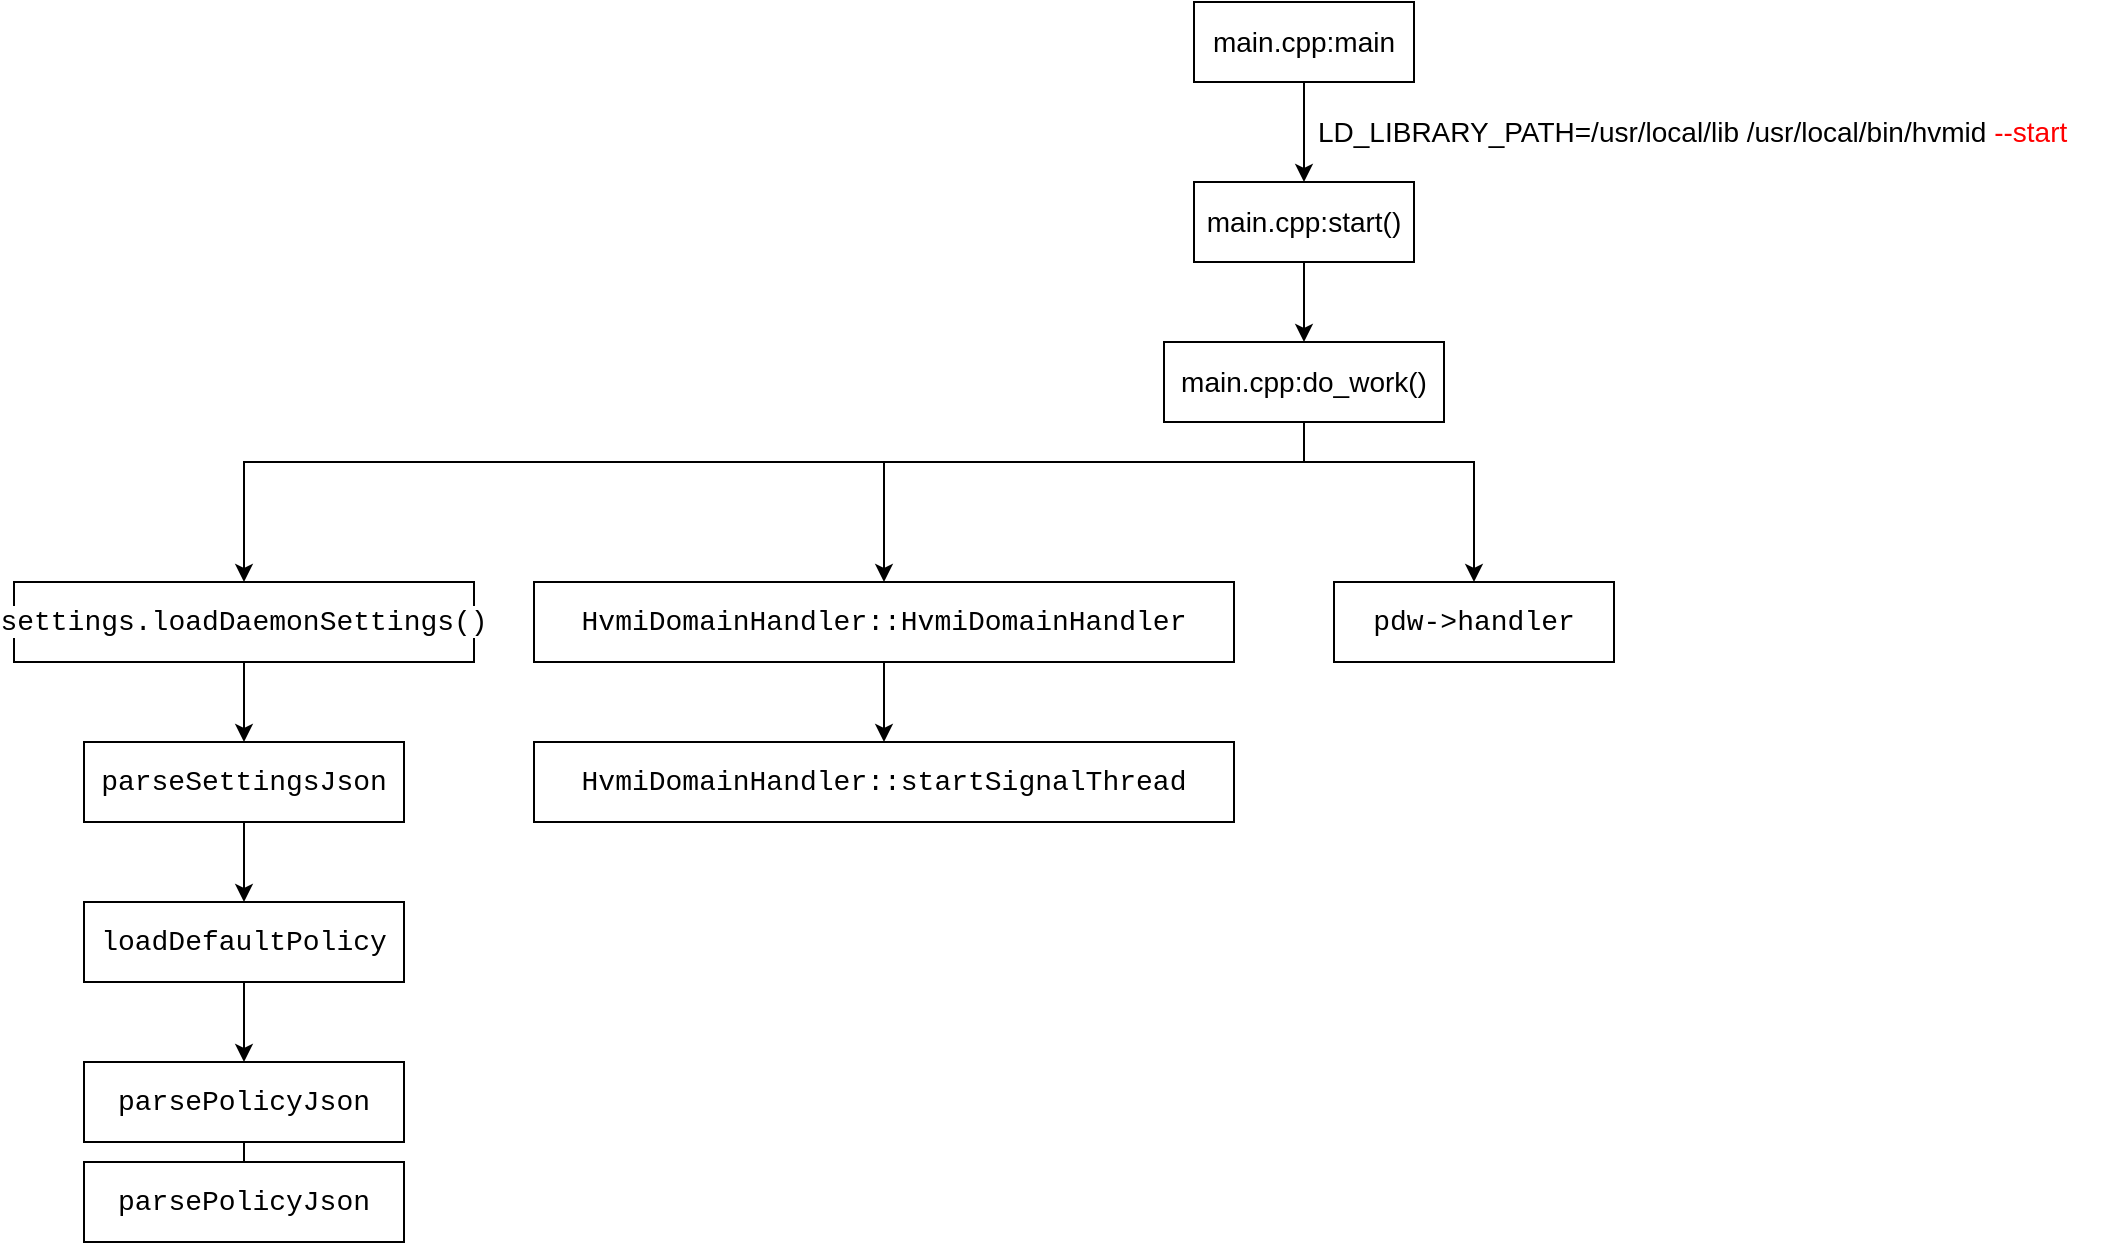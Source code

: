<mxfile version="16.6.1" type="github">
  <diagram id="F_U6pM1qq8SpCUaOEMC0" name="Page-1">
    <mxGraphModel dx="2036" dy="634" grid="1" gridSize="10" guides="1" tooltips="1" connect="1" arrows="1" fold="1" page="1" pageScale="1" pageWidth="827" pageHeight="1169" math="0" shadow="0">
      <root>
        <mxCell id="0" />
        <mxCell id="1" parent="0" />
        <mxCell id="V0iuvIlzC0j9A6oOPyZ5-3" style="edgeStyle=orthogonalEdgeStyle;rounded=0;orthogonalLoop=1;jettySize=auto;html=1;exitX=0.5;exitY=1;exitDx=0;exitDy=0;fontSize=14;" edge="1" parent="1" source="V0iuvIlzC0j9A6oOPyZ5-1" target="V0iuvIlzC0j9A6oOPyZ5-2">
          <mxGeometry relative="1" as="geometry" />
        </mxCell>
        <mxCell id="V0iuvIlzC0j9A6oOPyZ5-1" value="&lt;font style=&quot;font-size: 14px&quot;&gt;main.cpp:main&lt;/font&gt;" style="rounded=0;whiteSpace=wrap;html=1;" vertex="1" parent="1">
          <mxGeometry x="330" y="20" width="110" height="40" as="geometry" />
        </mxCell>
        <mxCell id="V0iuvIlzC0j9A6oOPyZ5-8" style="edgeStyle=orthogonalEdgeStyle;rounded=0;orthogonalLoop=1;jettySize=auto;html=1;exitX=0.5;exitY=1;exitDx=0;exitDy=0;entryX=0.5;entryY=0;entryDx=0;entryDy=0;fontSize=14;fontColor=#FF0000;" edge="1" parent="1" source="V0iuvIlzC0j9A6oOPyZ5-2" target="V0iuvIlzC0j9A6oOPyZ5-7">
          <mxGeometry relative="1" as="geometry" />
        </mxCell>
        <mxCell id="V0iuvIlzC0j9A6oOPyZ5-2" value="&lt;font style=&quot;font-size: 14px&quot;&gt;main.cpp:start()&lt;/font&gt;" style="rounded=0;whiteSpace=wrap;html=1;" vertex="1" parent="1">
          <mxGeometry x="330" y="110" width="110" height="40" as="geometry" />
        </mxCell>
        <mxCell id="V0iuvIlzC0j9A6oOPyZ5-6" value="LD_LIBRARY_PATH=/usr/local/lib /usr/local/bin/hvmid &lt;font color=&quot;#ff0000&quot;&gt;--start&lt;/font&gt;" style="text;whiteSpace=wrap;html=1;fontSize=14;" vertex="1" parent="1">
          <mxGeometry x="390" y="70" width="400" height="30" as="geometry" />
        </mxCell>
        <mxCell id="V0iuvIlzC0j9A6oOPyZ5-10" style="edgeStyle=orthogonalEdgeStyle;rounded=0;orthogonalLoop=1;jettySize=auto;html=1;exitX=0.5;exitY=1;exitDx=0;exitDy=0;entryX=0.5;entryY=0;entryDx=0;entryDy=0;fontSize=14;fontColor=#FF0000;" edge="1" parent="1" source="V0iuvIlzC0j9A6oOPyZ5-7" target="V0iuvIlzC0j9A6oOPyZ5-9">
          <mxGeometry relative="1" as="geometry">
            <Array as="points">
              <mxPoint x="385" y="250" />
              <mxPoint x="-145" y="250" />
            </Array>
          </mxGeometry>
        </mxCell>
        <mxCell id="V0iuvIlzC0j9A6oOPyZ5-23" style="edgeStyle=orthogonalEdgeStyle;rounded=0;orthogonalLoop=1;jettySize=auto;html=1;exitX=0.5;exitY=1;exitDx=0;exitDy=0;entryX=0.5;entryY=0;entryDx=0;entryDy=0;fontSize=14;fontColor=#000000;" edge="1" parent="1" source="V0iuvIlzC0j9A6oOPyZ5-7" target="V0iuvIlzC0j9A6oOPyZ5-19">
          <mxGeometry relative="1" as="geometry">
            <Array as="points">
              <mxPoint x="385" y="250" />
              <mxPoint x="175" y="250" />
            </Array>
          </mxGeometry>
        </mxCell>
        <mxCell id="V0iuvIlzC0j9A6oOPyZ5-26" style="edgeStyle=orthogonalEdgeStyle;rounded=0;orthogonalLoop=1;jettySize=auto;html=1;exitX=0.5;exitY=1;exitDx=0;exitDy=0;entryX=0.5;entryY=0;entryDx=0;entryDy=0;fontSize=14;fontColor=#000000;" edge="1" parent="1" source="V0iuvIlzC0j9A6oOPyZ5-7" target="V0iuvIlzC0j9A6oOPyZ5-25">
          <mxGeometry relative="1" as="geometry">
            <Array as="points">
              <mxPoint x="385" y="250" />
              <mxPoint x="470" y="250" />
            </Array>
          </mxGeometry>
        </mxCell>
        <mxCell id="V0iuvIlzC0j9A6oOPyZ5-7" value="&lt;font style=&quot;font-size: 14px&quot;&gt;main.cpp:do_work()&lt;/font&gt;" style="rounded=0;whiteSpace=wrap;html=1;" vertex="1" parent="1">
          <mxGeometry x="315" y="190" width="140" height="40" as="geometry" />
        </mxCell>
        <mxCell id="V0iuvIlzC0j9A6oOPyZ5-12" style="edgeStyle=orthogonalEdgeStyle;rounded=0;orthogonalLoop=1;jettySize=auto;html=1;exitX=0.5;exitY=1;exitDx=0;exitDy=0;entryX=0.5;entryY=0;entryDx=0;entryDy=0;fontSize=14;fontColor=#000000;" edge="1" parent="1" source="V0iuvIlzC0j9A6oOPyZ5-9" target="V0iuvIlzC0j9A6oOPyZ5-11">
          <mxGeometry relative="1" as="geometry" />
        </mxCell>
        <mxCell id="V0iuvIlzC0j9A6oOPyZ5-9" value="&lt;div style=&quot;font-family: &amp;#34;consolas&amp;#34; , &amp;#34;courier new&amp;#34; , monospace ; font-size: 14px ; line-height: 19px&quot;&gt;&lt;span style=&quot;background-color: rgb(255 , 255 , 255)&quot;&gt;settings.loadDaemonSettings()&lt;/span&gt;&lt;/div&gt;" style="rounded=0;whiteSpace=wrap;html=1;" vertex="1" parent="1">
          <mxGeometry x="-260" y="310" width="230" height="40" as="geometry" />
        </mxCell>
        <mxCell id="V0iuvIlzC0j9A6oOPyZ5-14" style="edgeStyle=orthogonalEdgeStyle;rounded=0;orthogonalLoop=1;jettySize=auto;html=1;exitX=0.5;exitY=1;exitDx=0;exitDy=0;fontSize=14;fontColor=#000000;" edge="1" parent="1" source="V0iuvIlzC0j9A6oOPyZ5-11" target="V0iuvIlzC0j9A6oOPyZ5-13">
          <mxGeometry relative="1" as="geometry" />
        </mxCell>
        <mxCell id="V0iuvIlzC0j9A6oOPyZ5-11" value="&lt;div style=&quot;font-family: &amp;#34;consolas&amp;#34; , &amp;#34;courier new&amp;#34; , monospace ; font-size: 14px ; line-height: 19px&quot;&gt;&lt;div style=&quot;font-family: &amp;#34;consolas&amp;#34; , &amp;#34;courier new&amp;#34; , monospace ; line-height: 19px&quot;&gt;&lt;span style=&quot;background-color: rgb(255 , 255 , 255)&quot;&gt;parseSettingsJson&lt;/span&gt;&lt;/div&gt;&lt;/div&gt;" style="rounded=0;whiteSpace=wrap;html=1;" vertex="1" parent="1">
          <mxGeometry x="-225" y="390" width="160" height="40" as="geometry" />
        </mxCell>
        <mxCell id="V0iuvIlzC0j9A6oOPyZ5-16" style="edgeStyle=orthogonalEdgeStyle;rounded=0;orthogonalLoop=1;jettySize=auto;html=1;exitX=0.5;exitY=1;exitDx=0;exitDy=0;entryX=0.5;entryY=0;entryDx=0;entryDy=0;fontSize=14;fontColor=#000000;" edge="1" parent="1" source="V0iuvIlzC0j9A6oOPyZ5-13" target="V0iuvIlzC0j9A6oOPyZ5-15">
          <mxGeometry relative="1" as="geometry" />
        </mxCell>
        <mxCell id="V0iuvIlzC0j9A6oOPyZ5-13" value="&lt;div style=&quot;font-family: &amp;#34;consolas&amp;#34; , &amp;#34;courier new&amp;#34; , monospace ; font-size: 14px ; line-height: 19px&quot;&gt;&lt;div style=&quot;font-family: &amp;#34;consolas&amp;#34; , &amp;#34;courier new&amp;#34; , monospace ; line-height: 19px&quot;&gt;&lt;div style=&quot;font-family: &amp;#34;consolas&amp;#34; , &amp;#34;courier new&amp;#34; , monospace ; line-height: 19px&quot;&gt;&lt;span style=&quot;background-color: rgb(255 , 255 , 255)&quot;&gt;loadDefaultPolicy&lt;/span&gt;&lt;/div&gt;&lt;/div&gt;&lt;/div&gt;" style="rounded=0;whiteSpace=wrap;html=1;" vertex="1" parent="1">
          <mxGeometry x="-225" y="470" width="160" height="40" as="geometry" />
        </mxCell>
        <mxCell id="V0iuvIlzC0j9A6oOPyZ5-18" style="edgeStyle=orthogonalEdgeStyle;rounded=0;orthogonalLoop=1;jettySize=auto;html=1;exitX=0.5;exitY=1;exitDx=0;exitDy=0;fontSize=14;fontColor=#000000;" edge="1" parent="1" source="V0iuvIlzC0j9A6oOPyZ5-15">
          <mxGeometry relative="1" as="geometry">
            <mxPoint x="-145" y="630" as="targetPoint" />
          </mxGeometry>
        </mxCell>
        <mxCell id="V0iuvIlzC0j9A6oOPyZ5-15" value="&lt;div style=&quot;font-family: &amp;#34;consolas&amp;#34; , &amp;#34;courier new&amp;#34; , monospace ; font-size: 14px ; line-height: 19px&quot;&gt;&lt;div style=&quot;font-family: &amp;#34;consolas&amp;#34; , &amp;#34;courier new&amp;#34; , monospace ; line-height: 19px&quot;&gt;&lt;div style=&quot;font-family: &amp;#34;consolas&amp;#34; , &amp;#34;courier new&amp;#34; , monospace ; line-height: 19px&quot;&gt;&lt;div style=&quot;font-family: &amp;#34;consolas&amp;#34; , &amp;#34;courier new&amp;#34; , monospace ; line-height: 19px&quot;&gt;&lt;span style=&quot;background-color: rgb(255 , 255 , 255)&quot;&gt;parsePolicyJson&lt;/span&gt;&lt;/div&gt;&lt;/div&gt;&lt;/div&gt;&lt;/div&gt;" style="rounded=0;whiteSpace=wrap;html=1;" vertex="1" parent="1">
          <mxGeometry x="-225" y="550" width="160" height="40" as="geometry" />
        </mxCell>
        <mxCell id="V0iuvIlzC0j9A6oOPyZ5-17" value="&lt;div style=&quot;font-family: &amp;#34;consolas&amp;#34; , &amp;#34;courier new&amp;#34; , monospace ; font-size: 14px ; line-height: 19px&quot;&gt;&lt;div style=&quot;font-family: &amp;#34;consolas&amp;#34; , &amp;#34;courier new&amp;#34; , monospace ; line-height: 19px&quot;&gt;&lt;div style=&quot;font-family: &amp;#34;consolas&amp;#34; , &amp;#34;courier new&amp;#34; , monospace ; line-height: 19px&quot;&gt;&lt;div style=&quot;font-family: &amp;#34;consolas&amp;#34; , &amp;#34;courier new&amp;#34; , monospace ; line-height: 19px&quot;&gt;&lt;div style=&quot;font-family: &amp;#34;consolas&amp;#34; , &amp;#34;courier new&amp;#34; , monospace ; line-height: 19px&quot;&gt;&lt;span style=&quot;background-color: rgb(255 , 255 , 255)&quot;&gt;parsePolicyJson&lt;/span&gt;&lt;/div&gt;&lt;/div&gt;&lt;/div&gt;&lt;/div&gt;&lt;/div&gt;" style="rounded=0;whiteSpace=wrap;html=1;" vertex="1" parent="1">
          <mxGeometry x="-225" y="600" width="160" height="40" as="geometry" />
        </mxCell>
        <mxCell id="V0iuvIlzC0j9A6oOPyZ5-24" style="edgeStyle=orthogonalEdgeStyle;rounded=0;orthogonalLoop=1;jettySize=auto;html=1;exitX=0.5;exitY=1;exitDx=0;exitDy=0;entryX=0.5;entryY=0;entryDx=0;entryDy=0;fontSize=14;fontColor=#000000;" edge="1" parent="1" source="V0iuvIlzC0j9A6oOPyZ5-19" target="V0iuvIlzC0j9A6oOPyZ5-22">
          <mxGeometry relative="1" as="geometry" />
        </mxCell>
        <mxCell id="V0iuvIlzC0j9A6oOPyZ5-19" value="&lt;div style=&quot;font-family: &amp;#34;consolas&amp;#34; , &amp;#34;courier new&amp;#34; , monospace ; font-size: 14px ; line-height: 19px&quot;&gt;&lt;div style=&quot;font-family: &amp;#34;consolas&amp;#34; , &amp;#34;courier new&amp;#34; , monospace ; line-height: 19px&quot;&gt;&lt;div style=&quot;font-family: &amp;#34;consolas&amp;#34; , &amp;#34;courier new&amp;#34; , monospace ; line-height: 19px&quot;&gt;&lt;span style=&quot;background-color: rgb(255 , 255 , 255)&quot;&gt;HvmiDomainHandler::HvmiDomainHandler&lt;/span&gt;&lt;/div&gt;&lt;/div&gt;&lt;/div&gt;" style="rounded=0;whiteSpace=wrap;html=1;" vertex="1" parent="1">
          <mxGeometry y="310" width="350" height="40" as="geometry" />
        </mxCell>
        <mxCell id="V0iuvIlzC0j9A6oOPyZ5-22" value="&lt;div style=&quot;font-family: &amp;#34;consolas&amp;#34; , &amp;#34;courier new&amp;#34; , monospace ; font-size: 14px ; line-height: 19px&quot;&gt;&lt;div style=&quot;font-family: &amp;#34;consolas&amp;#34; , &amp;#34;courier new&amp;#34; , monospace ; line-height: 19px&quot;&gt;&lt;div style=&quot;font-family: &amp;#34;consolas&amp;#34; , &amp;#34;courier new&amp;#34; , monospace ; line-height: 19px&quot;&gt;&lt;span style=&quot;text-align: left ; background-color: rgb(255 , 255 , 255)&quot;&gt;HvmiDomainHandler::startSignalThread&lt;/span&gt;&lt;br&gt;&lt;/div&gt;&lt;/div&gt;&lt;/div&gt;" style="rounded=0;whiteSpace=wrap;html=1;" vertex="1" parent="1">
          <mxGeometry y="390" width="350" height="40" as="geometry" />
        </mxCell>
        <mxCell id="V0iuvIlzC0j9A6oOPyZ5-25" value="&lt;div style=&quot;font-family: &amp;#34;consolas&amp;#34; , &amp;#34;courier new&amp;#34; , monospace ; font-size: 14px ; line-height: 19px&quot;&gt;&lt;div style=&quot;font-family: &amp;#34;consolas&amp;#34; , &amp;#34;courier new&amp;#34; , monospace ; line-height: 19px&quot;&gt;&lt;div style=&quot;font-family: &amp;#34;consolas&amp;#34; , &amp;#34;courier new&amp;#34; , monospace ; line-height: 19px&quot;&gt;&lt;div style=&quot;font-family: &amp;#34;consolas&amp;#34; , &amp;#34;courier new&amp;#34; , monospace ; line-height: 19px&quot;&gt;&lt;span style=&quot;background-color: rgb(255 , 255 , 255)&quot;&gt;pdw-&amp;gt;handler&lt;/span&gt;&lt;/div&gt;&lt;/div&gt;&lt;/div&gt;&lt;/div&gt;" style="rounded=0;whiteSpace=wrap;html=1;" vertex="1" parent="1">
          <mxGeometry x="400" y="310" width="140" height="40" as="geometry" />
        </mxCell>
      </root>
    </mxGraphModel>
  </diagram>
</mxfile>
